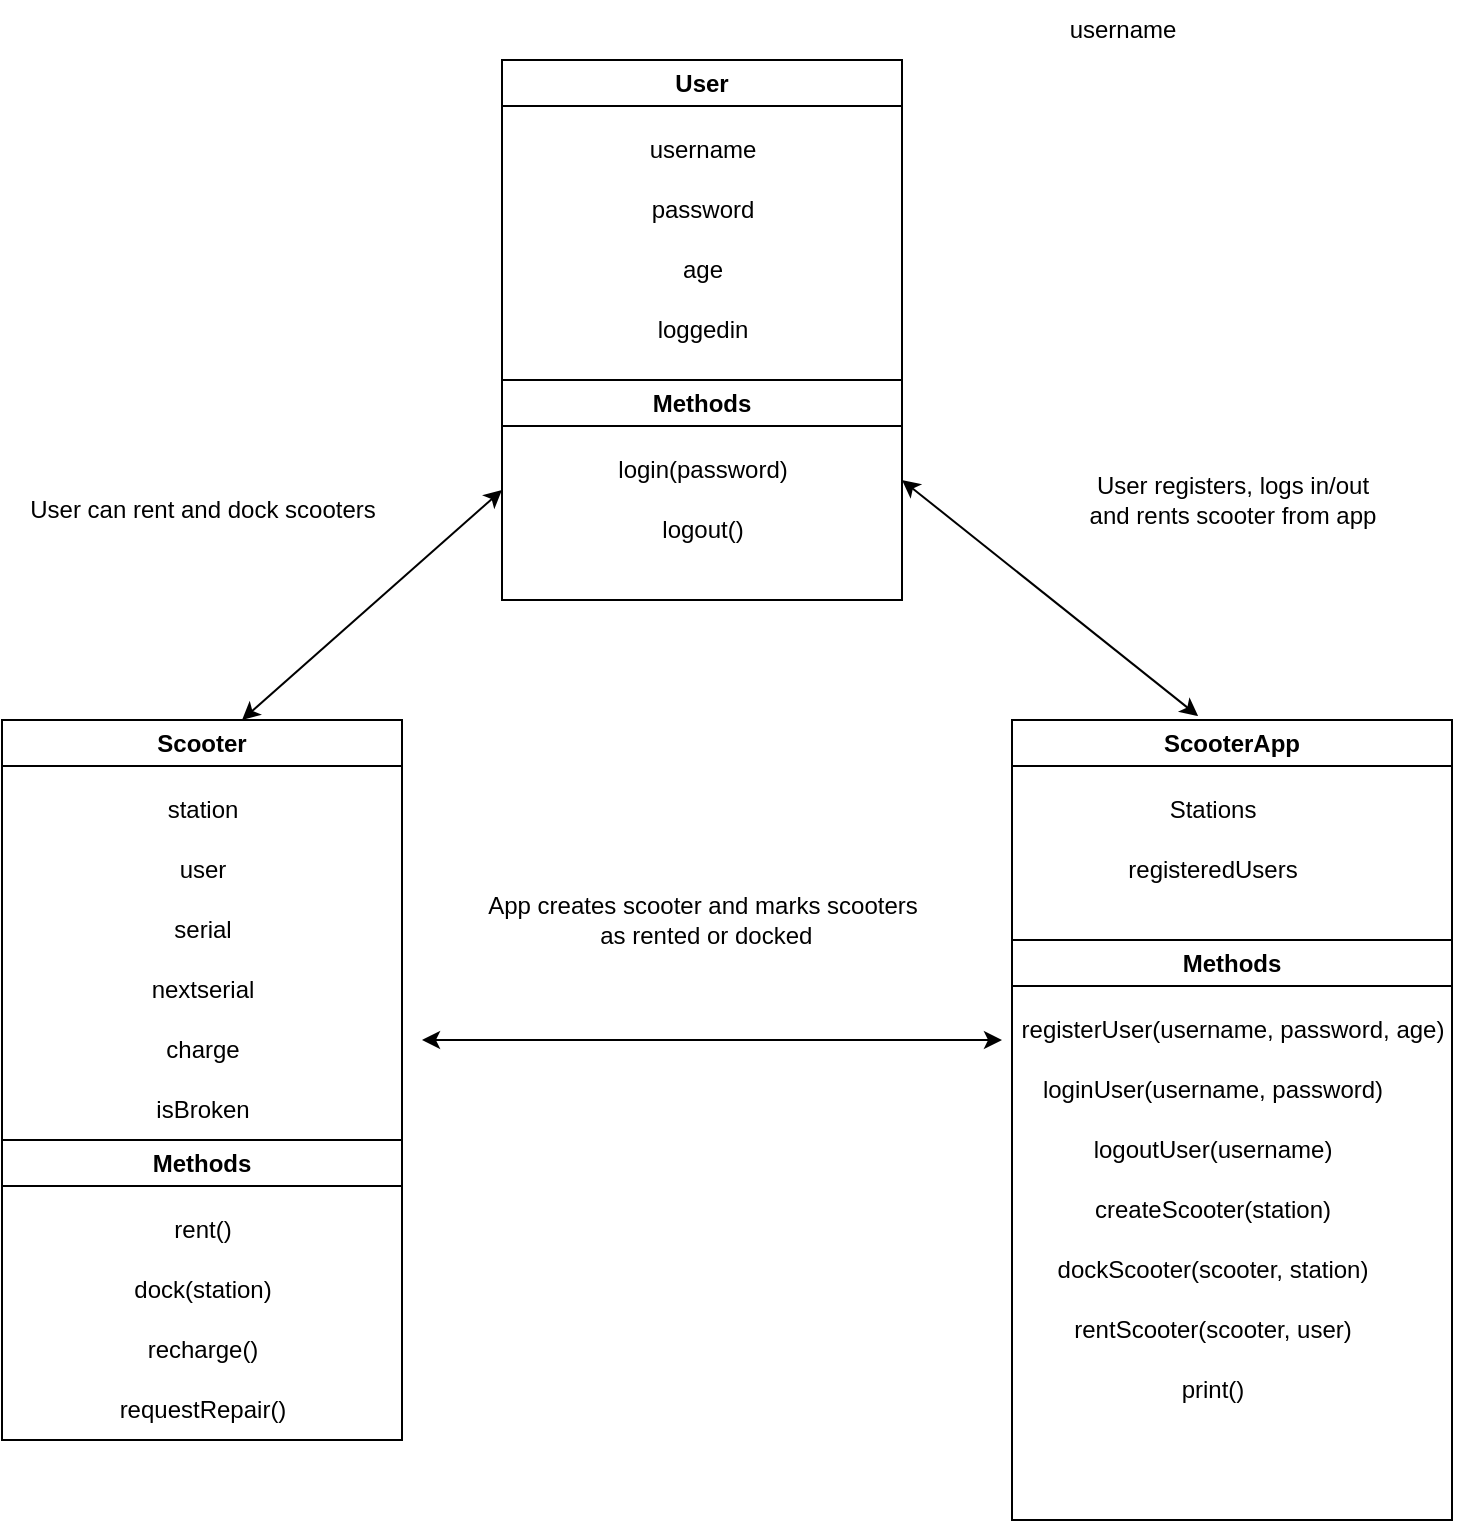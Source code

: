 <mxfile>
    <diagram id="GAO3dsLI-yRbzW_njiIf" name="Page-1">
        <mxGraphModel dx="986" dy="792" grid="1" gridSize="10" guides="1" tooltips="1" connect="1" arrows="1" fold="1" page="1" pageScale="1" pageWidth="850" pageHeight="1100" math="0" shadow="0">
            <root>
                <mxCell id="0"/>
                <mxCell id="1" parent="0"/>
                <mxCell id="20" value="Scooter" style="swimlane;whiteSpace=wrap;html=1;" parent="1" vertex="1">
                    <mxGeometry x="40" y="360" width="200" height="210" as="geometry"/>
                </mxCell>
                <mxCell id="22" value="user" style="text;html=1;align=center;verticalAlign=middle;resizable=0;points=[];autosize=1;strokeColor=none;fillColor=none;" parent="20" vertex="1">
                    <mxGeometry x="75" y="60" width="50" height="30" as="geometry"/>
                </mxCell>
                <mxCell id="23" value="serial" style="text;html=1;align=center;verticalAlign=middle;resizable=0;points=[];autosize=1;strokeColor=none;fillColor=none;" parent="20" vertex="1">
                    <mxGeometry x="75" y="90" width="50" height="30" as="geometry"/>
                </mxCell>
                <mxCell id="24" value="nextserial" style="text;html=1;align=center;verticalAlign=middle;resizable=0;points=[];autosize=1;strokeColor=none;fillColor=none;" parent="20" vertex="1">
                    <mxGeometry x="65" y="120" width="70" height="30" as="geometry"/>
                </mxCell>
                <mxCell id="21" value="station" style="text;html=1;align=center;verticalAlign=middle;resizable=0;points=[];autosize=1;strokeColor=none;fillColor=none;" parent="20" vertex="1">
                    <mxGeometry x="70" y="30" width="60" height="30" as="geometry"/>
                </mxCell>
                <mxCell id="25" value="charge" style="text;html=1;align=center;verticalAlign=middle;resizable=0;points=[];autosize=1;strokeColor=none;fillColor=none;" parent="20" vertex="1">
                    <mxGeometry x="70" y="150" width="60" height="30" as="geometry"/>
                </mxCell>
                <mxCell id="26" value="isBroken" style="text;html=1;align=center;verticalAlign=middle;resizable=0;points=[];autosize=1;strokeColor=none;fillColor=none;" parent="20" vertex="1">
                    <mxGeometry x="65" y="180" width="70" height="30" as="geometry"/>
                </mxCell>
                <mxCell id="27" value="User" style="swimlane;whiteSpace=wrap;html=1;" parent="1" vertex="1">
                    <mxGeometry x="290" y="30" width="200" height="160" as="geometry"/>
                </mxCell>
                <mxCell id="28" value="password" style="text;html=1;align=center;verticalAlign=middle;resizable=0;points=[];autosize=1;strokeColor=none;fillColor=none;" parent="27" vertex="1">
                    <mxGeometry x="65" y="60" width="70" height="30" as="geometry"/>
                </mxCell>
                <mxCell id="29" value="age" style="text;html=1;align=center;verticalAlign=middle;resizable=0;points=[];autosize=1;strokeColor=none;fillColor=none;" parent="27" vertex="1">
                    <mxGeometry x="80" y="90" width="40" height="30" as="geometry"/>
                </mxCell>
                <mxCell id="30" value="loggedin" style="text;html=1;align=center;verticalAlign=middle;resizable=0;points=[];autosize=1;strokeColor=none;fillColor=none;" parent="27" vertex="1">
                    <mxGeometry x="65" y="120" width="70" height="30" as="geometry"/>
                </mxCell>
                <mxCell id="31" value="username" style="text;html=1;align=center;verticalAlign=middle;resizable=0;points=[];autosize=1;strokeColor=none;fillColor=none;" parent="27" vertex="1">
                    <mxGeometry x="60" y="30" width="80" height="30" as="geometry"/>
                </mxCell>
                <mxCell id="34" value="ScooterApp" style="swimlane;whiteSpace=wrap;html=1;" parent="1" vertex="1">
                    <mxGeometry x="545" y="360" width="220" height="110" as="geometry"/>
                </mxCell>
                <mxCell id="35" value="registeredUsers" style="text;html=1;align=center;verticalAlign=middle;resizable=0;points=[];autosize=1;strokeColor=none;fillColor=none;" parent="34" vertex="1">
                    <mxGeometry x="45" y="60" width="110" height="30" as="geometry"/>
                </mxCell>
                <mxCell id="38" value="Stations" style="text;html=1;align=center;verticalAlign=middle;resizable=0;points=[];autosize=1;strokeColor=none;fillColor=none;" parent="34" vertex="1">
                    <mxGeometry x="65" y="30" width="70" height="30" as="geometry"/>
                </mxCell>
                <mxCell id="39" value="username" style="text;html=1;align=center;verticalAlign=middle;resizable=0;points=[];autosize=1;strokeColor=none;fillColor=none;" parent="1" vertex="1">
                    <mxGeometry x="560" width="80" height="30" as="geometry"/>
                </mxCell>
                <mxCell id="41" value="Methods" style="swimlane;whiteSpace=wrap;html=1;" parent="1" vertex="1">
                    <mxGeometry x="40" y="570" width="200" height="150" as="geometry"/>
                </mxCell>
                <mxCell id="42" value="dock(station)" style="text;html=1;align=center;verticalAlign=middle;resizable=0;points=[];autosize=1;strokeColor=none;fillColor=none;" parent="41" vertex="1">
                    <mxGeometry x="55" y="60" width="90" height="30" as="geometry"/>
                </mxCell>
                <mxCell id="43" value="recharge()" style="text;html=1;align=center;verticalAlign=middle;resizable=0;points=[];autosize=1;strokeColor=none;fillColor=none;" parent="41" vertex="1">
                    <mxGeometry x="60" y="90" width="80" height="30" as="geometry"/>
                </mxCell>
                <mxCell id="44" value="requestRepair()" style="text;html=1;align=center;verticalAlign=middle;resizable=0;points=[];autosize=1;strokeColor=none;fillColor=none;" parent="41" vertex="1">
                    <mxGeometry x="45" y="120" width="110" height="30" as="geometry"/>
                </mxCell>
                <mxCell id="45" value="rent()" style="text;html=1;align=center;verticalAlign=middle;resizable=0;points=[];autosize=1;strokeColor=none;fillColor=none;" parent="41" vertex="1">
                    <mxGeometry x="75" y="30" width="50" height="30" as="geometry"/>
                </mxCell>
                <mxCell id="48" value="Methods" style="swimlane;whiteSpace=wrap;html=1;" parent="1" vertex="1">
                    <mxGeometry x="290" y="190" width="200" height="110" as="geometry"/>
                </mxCell>
                <mxCell id="49" value="logout()" style="text;html=1;align=center;verticalAlign=middle;resizable=0;points=[];autosize=1;strokeColor=none;fillColor=none;" parent="48" vertex="1">
                    <mxGeometry x="70" y="60" width="60" height="30" as="geometry"/>
                </mxCell>
                <mxCell id="52" value="login(password)" style="text;html=1;align=center;verticalAlign=middle;resizable=0;points=[];autosize=1;strokeColor=none;fillColor=none;" parent="48" vertex="1">
                    <mxGeometry x="45" y="30" width="110" height="30" as="geometry"/>
                </mxCell>
                <mxCell id="55" value="Methods" style="swimlane;whiteSpace=wrap;html=1;" parent="1" vertex="1">
                    <mxGeometry x="545" y="470" width="220" height="290" as="geometry"/>
                </mxCell>
                <mxCell id="56" value="loginUser(username, password)" style="text;html=1;align=center;verticalAlign=middle;resizable=0;points=[];autosize=1;strokeColor=none;fillColor=none;" parent="55" vertex="1">
                    <mxGeometry x="5" y="60" width="190" height="30" as="geometry"/>
                </mxCell>
                <mxCell id="57" value="logoutUser(username)" style="text;html=1;align=center;verticalAlign=middle;resizable=0;points=[];autosize=1;strokeColor=none;fillColor=none;" parent="55" vertex="1">
                    <mxGeometry x="30" y="90" width="140" height="30" as="geometry"/>
                </mxCell>
                <mxCell id="58" value="createScooter(station)" style="text;html=1;align=center;verticalAlign=middle;resizable=0;points=[];autosize=1;strokeColor=none;fillColor=none;" parent="55" vertex="1">
                    <mxGeometry x="30" y="120" width="140" height="30" as="geometry"/>
                </mxCell>
                <mxCell id="59" value="registerUser(username, password, age)" style="text;html=1;align=center;verticalAlign=middle;resizable=0;points=[];autosize=1;strokeColor=none;fillColor=none;" parent="55" vertex="1">
                    <mxGeometry x="-5" y="30" width="230" height="30" as="geometry"/>
                </mxCell>
                <mxCell id="60" value="dockScooter(scooter, station)" style="text;html=1;align=center;verticalAlign=middle;resizable=0;points=[];autosize=1;strokeColor=none;fillColor=none;" parent="55" vertex="1">
                    <mxGeometry x="10" y="150" width="180" height="30" as="geometry"/>
                </mxCell>
                <mxCell id="61" value="rentScooter(scooter, user)" style="text;html=1;align=center;verticalAlign=middle;resizable=0;points=[];autosize=1;strokeColor=none;fillColor=none;" parent="55" vertex="1">
                    <mxGeometry x="20" y="180" width="160" height="30" as="geometry"/>
                </mxCell>
                <mxCell id="65" value="print()" style="text;html=1;align=center;verticalAlign=middle;resizable=0;points=[];autosize=1;strokeColor=none;fillColor=none;" parent="55" vertex="1">
                    <mxGeometry x="75" y="210" width="50" height="30" as="geometry"/>
                </mxCell>
                <mxCell id="71" value="" style="endArrow=classic;startArrow=classic;html=1;" edge="1" parent="1">
                    <mxGeometry width="50" height="50" relative="1" as="geometry">
                        <mxPoint x="250" y="520" as="sourcePoint"/>
                        <mxPoint x="540" y="520" as="targetPoint"/>
                    </mxGeometry>
                </mxCell>
                <mxCell id="72" value="" style="endArrow=classic;startArrow=classic;html=1;entryX=0;entryY=0.5;entryDx=0;entryDy=0;" edge="1" parent="1" target="48">
                    <mxGeometry width="50" height="50" relative="1" as="geometry">
                        <mxPoint x="160" y="360" as="sourcePoint"/>
                        <mxPoint x="210" y="310" as="targetPoint"/>
                    </mxGeometry>
                </mxCell>
                <mxCell id="73" value="" style="endArrow=classic;startArrow=classic;html=1;entryX=0.423;entryY=-0.018;entryDx=0;entryDy=0;entryPerimeter=0;" edge="1" parent="1" target="34">
                    <mxGeometry width="50" height="50" relative="1" as="geometry">
                        <mxPoint x="490" y="240" as="sourcePoint"/>
                        <mxPoint x="650" y="180" as="targetPoint"/>
                    </mxGeometry>
                </mxCell>
                <mxCell id="74" value="User can rent and dock scooters" style="text;html=1;align=center;verticalAlign=middle;resizable=0;points=[];autosize=1;strokeColor=none;fillColor=none;" vertex="1" parent="1">
                    <mxGeometry x="40" y="240" width="200" height="30" as="geometry"/>
                </mxCell>
                <mxCell id="75" value="App creates scooter and marks scooters&lt;br&gt;&amp;nbsp;as rented or docked" style="text;html=1;align=center;verticalAlign=middle;resizable=0;points=[];autosize=1;strokeColor=none;fillColor=none;" vertex="1" parent="1">
                    <mxGeometry x="270" y="440" width="240" height="40" as="geometry"/>
                </mxCell>
                <mxCell id="76" value="User registers, logs in/out &lt;br&gt;and rents scooter from app" style="text;html=1;align=center;verticalAlign=middle;resizable=0;points=[];autosize=1;strokeColor=none;fillColor=none;" vertex="1" parent="1">
                    <mxGeometry x="570" y="230" width="170" height="40" as="geometry"/>
                </mxCell>
            </root>
        </mxGraphModel>
    </diagram>
</mxfile>